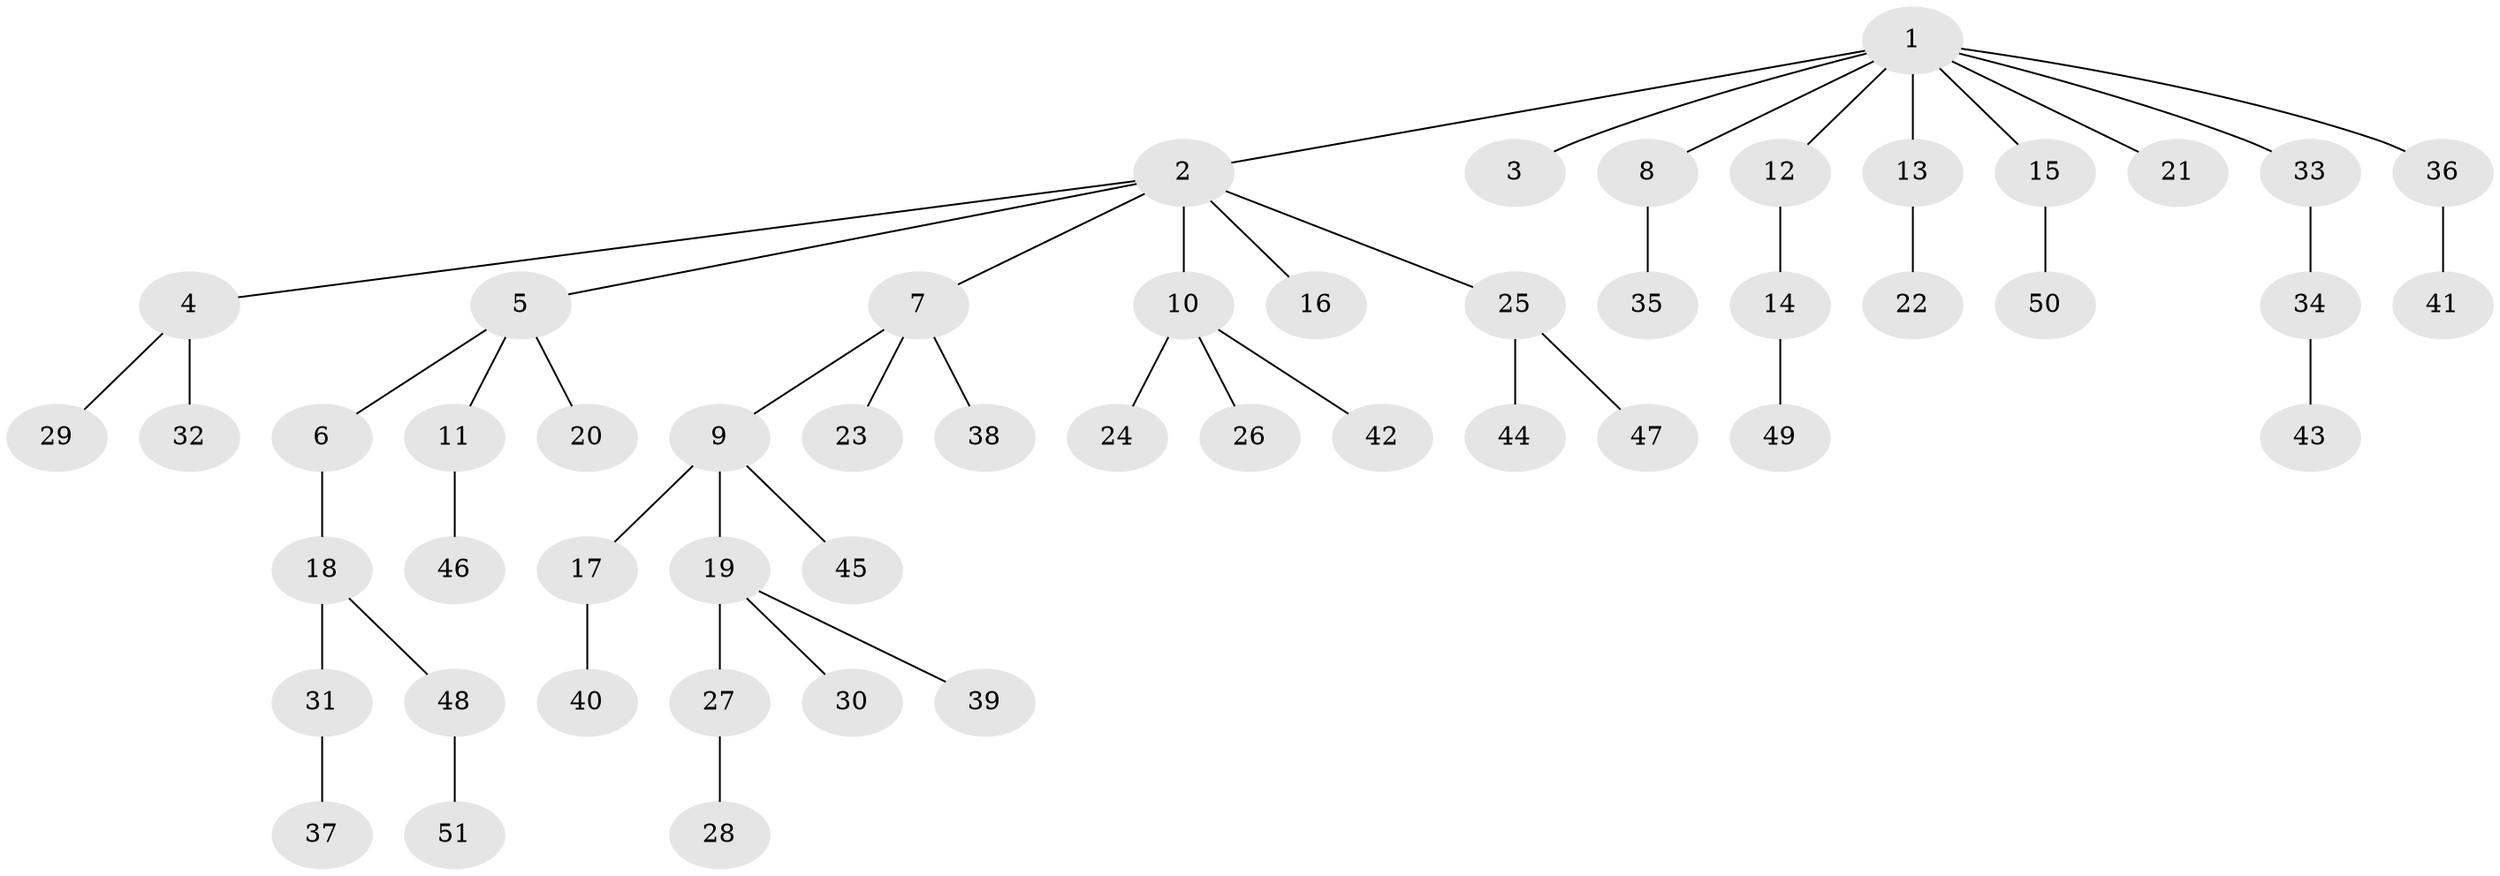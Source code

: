 // Generated by graph-tools (version 1.1) at 2025/02/03/09/25 03:02:31]
// undirected, 51 vertices, 50 edges
graph export_dot {
graph [start="1"]
  node [color=gray90,style=filled];
  1;
  2;
  3;
  4;
  5;
  6;
  7;
  8;
  9;
  10;
  11;
  12;
  13;
  14;
  15;
  16;
  17;
  18;
  19;
  20;
  21;
  22;
  23;
  24;
  25;
  26;
  27;
  28;
  29;
  30;
  31;
  32;
  33;
  34;
  35;
  36;
  37;
  38;
  39;
  40;
  41;
  42;
  43;
  44;
  45;
  46;
  47;
  48;
  49;
  50;
  51;
  1 -- 2;
  1 -- 3;
  1 -- 8;
  1 -- 12;
  1 -- 13;
  1 -- 15;
  1 -- 21;
  1 -- 33;
  1 -- 36;
  2 -- 4;
  2 -- 5;
  2 -- 7;
  2 -- 10;
  2 -- 16;
  2 -- 25;
  4 -- 29;
  4 -- 32;
  5 -- 6;
  5 -- 11;
  5 -- 20;
  6 -- 18;
  7 -- 9;
  7 -- 23;
  7 -- 38;
  8 -- 35;
  9 -- 17;
  9 -- 19;
  9 -- 45;
  10 -- 24;
  10 -- 26;
  10 -- 42;
  11 -- 46;
  12 -- 14;
  13 -- 22;
  14 -- 49;
  15 -- 50;
  17 -- 40;
  18 -- 31;
  18 -- 48;
  19 -- 27;
  19 -- 30;
  19 -- 39;
  25 -- 44;
  25 -- 47;
  27 -- 28;
  31 -- 37;
  33 -- 34;
  34 -- 43;
  36 -- 41;
  48 -- 51;
}
